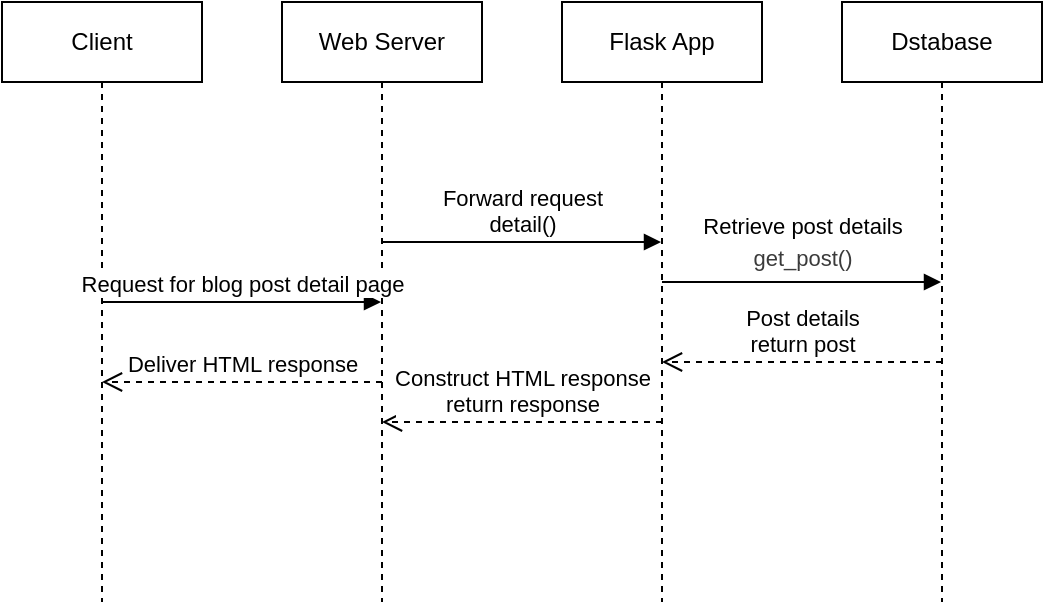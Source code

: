 <mxfile version="23.1.2" type="github">
  <diagram name="Page-1" id="2YBvvXClWsGukQMizWep">
    <mxGraphModel dx="954" dy="558" grid="1" gridSize="10" guides="1" tooltips="1" connect="1" arrows="1" fold="1" page="1" pageScale="1" pageWidth="850" pageHeight="1100" math="0" shadow="0">
      <root>
        <mxCell id="0" />
        <mxCell id="1" parent="0" />
        <mxCell id="aM9ryv3xv72pqoxQDRHE-1" value="Client" style="shape=umlLifeline;perimeter=lifelinePerimeter;whiteSpace=wrap;html=1;container=0;dropTarget=0;collapsible=0;recursiveResize=0;outlineConnect=0;portConstraint=eastwest;newEdgeStyle={&quot;edgeStyle&quot;:&quot;elbowEdgeStyle&quot;,&quot;elbow&quot;:&quot;vertical&quot;,&quot;curved&quot;:0,&quot;rounded&quot;:0};" parent="1" vertex="1">
          <mxGeometry x="80" y="40" width="100" height="300" as="geometry" />
        </mxCell>
        <mxCell id="aM9ryv3xv72pqoxQDRHE-5" value="Web Server" style="shape=umlLifeline;perimeter=lifelinePerimeter;whiteSpace=wrap;html=1;container=0;dropTarget=0;collapsible=0;recursiveResize=0;outlineConnect=0;portConstraint=eastwest;newEdgeStyle={&quot;edgeStyle&quot;:&quot;elbowEdgeStyle&quot;,&quot;elbow&quot;:&quot;vertical&quot;,&quot;curved&quot;:0,&quot;rounded&quot;:0};" parent="1" vertex="1">
          <mxGeometry x="220" y="40" width="100" height="300" as="geometry" />
        </mxCell>
        <mxCell id="aM9ryv3xv72pqoxQDRHE-7" value="Request for blog post detail page" style="html=1;verticalAlign=bottom;endArrow=block;edgeStyle=elbowEdgeStyle;elbow=vertical;curved=0;rounded=0;" parent="1" source="aM9ryv3xv72pqoxQDRHE-1" target="aM9ryv3xv72pqoxQDRHE-5" edge="1">
          <mxGeometry relative="1" as="geometry">
            <mxPoint x="129.5" y="189" as="sourcePoint" />
            <Array as="points">
              <mxPoint x="180" y="139" />
            </Array>
            <mxPoint x="270" y="150" as="targetPoint" />
          </mxGeometry>
        </mxCell>
        <mxCell id="n1krr-TapEZPdS05sETF-1" value="Flask App" style="shape=umlLifeline;perimeter=lifelinePerimeter;whiteSpace=wrap;html=1;container=0;dropTarget=0;collapsible=0;recursiveResize=0;outlineConnect=0;portConstraint=eastwest;newEdgeStyle={&quot;edgeStyle&quot;:&quot;elbowEdgeStyle&quot;,&quot;elbow&quot;:&quot;vertical&quot;,&quot;curved&quot;:0,&quot;rounded&quot;:0};" vertex="1" parent="1">
          <mxGeometry x="360" y="40" width="100" height="300" as="geometry" />
        </mxCell>
        <mxCell id="n1krr-TapEZPdS05sETF-3" value="Dstabase" style="shape=umlLifeline;perimeter=lifelinePerimeter;whiteSpace=wrap;html=1;container=0;dropTarget=0;collapsible=0;recursiveResize=0;outlineConnect=0;portConstraint=eastwest;newEdgeStyle={&quot;edgeStyle&quot;:&quot;elbowEdgeStyle&quot;,&quot;elbow&quot;:&quot;vertical&quot;,&quot;curved&quot;:0,&quot;rounded&quot;:0};" vertex="1" parent="1">
          <mxGeometry x="500" y="40" width="100" height="300" as="geometry" />
        </mxCell>
        <mxCell id="n1krr-TapEZPdS05sETF-5" value="Forward request&lt;br&gt;detail()" style="html=1;verticalAlign=bottom;endArrow=block;edgeStyle=elbowEdgeStyle;elbow=vertical;curved=0;rounded=0;" edge="1" parent="1" target="n1krr-TapEZPdS05sETF-1">
          <mxGeometry relative="1" as="geometry">
            <mxPoint x="270" y="160" as="sourcePoint" />
            <Array as="points">
              <mxPoint x="360" y="160" />
            </Array>
            <mxPoint x="410" y="160" as="targetPoint" />
          </mxGeometry>
        </mxCell>
        <mxCell id="n1krr-TapEZPdS05sETF-6" value="Retrieve post details&lt;br&gt;&lt;div style=&quot;color: rgb(59, 59, 59); line-height: 19px;&quot;&gt;&lt;font style=&quot;font-size: 11px;&quot;&gt;get_post()&lt;/font&gt;&lt;/div&gt;" style="html=1;verticalAlign=bottom;endArrow=block;edgeStyle=elbowEdgeStyle;elbow=vertical;curved=0;rounded=0;" edge="1" parent="1" target="n1krr-TapEZPdS05sETF-3">
          <mxGeometry relative="1" as="geometry">
            <mxPoint x="410" y="180" as="sourcePoint" />
            <Array as="points">
              <mxPoint x="500" y="180" />
            </Array>
            <mxPoint x="550" y="180" as="targetPoint" />
          </mxGeometry>
        </mxCell>
        <mxCell id="n1krr-TapEZPdS05sETF-7" value="Post details&lt;br&gt;return post" style="html=1;verticalAlign=bottom;endArrow=open;dashed=1;endSize=8;edgeStyle=elbowEdgeStyle;elbow=horizontal;curved=0;rounded=0;" edge="1" parent="1" target="n1krr-TapEZPdS05sETF-1">
          <mxGeometry relative="1" as="geometry">
            <mxPoint x="410" y="220" as="targetPoint" />
            <Array as="points">
              <mxPoint x="475" y="220" />
            </Array>
            <mxPoint x="550" y="220" as="sourcePoint" />
          </mxGeometry>
        </mxCell>
        <mxCell id="n1krr-TapEZPdS05sETF-8" value="Construct HTML response&lt;br&gt;return response" style="html=1;verticalAlign=bottom;endArrow=open;dashed=1;endSize=8;edgeStyle=elbowEdgeStyle;elbow=vertical;curved=0;rounded=0;" edge="1" parent="1">
          <mxGeometry relative="1" as="geometry">
            <mxPoint x="270" y="250" as="targetPoint" />
            <Array as="points">
              <mxPoint x="335" y="250" />
            </Array>
            <mxPoint x="410" y="250" as="sourcePoint" />
            <mxPoint as="offset" />
          </mxGeometry>
        </mxCell>
        <mxCell id="n1krr-TapEZPdS05sETF-9" value="Deliver HTML response" style="html=1;verticalAlign=bottom;endArrow=open;dashed=1;endSize=8;edgeStyle=elbowEdgeStyle;elbow=vertical;curved=0;rounded=0;" edge="1" parent="1">
          <mxGeometry relative="1" as="geometry">
            <mxPoint x="130" y="230" as="targetPoint" />
            <Array as="points">
              <mxPoint x="195" y="230" />
            </Array>
            <mxPoint x="270" y="230" as="sourcePoint" />
          </mxGeometry>
        </mxCell>
      </root>
    </mxGraphModel>
  </diagram>
</mxfile>
